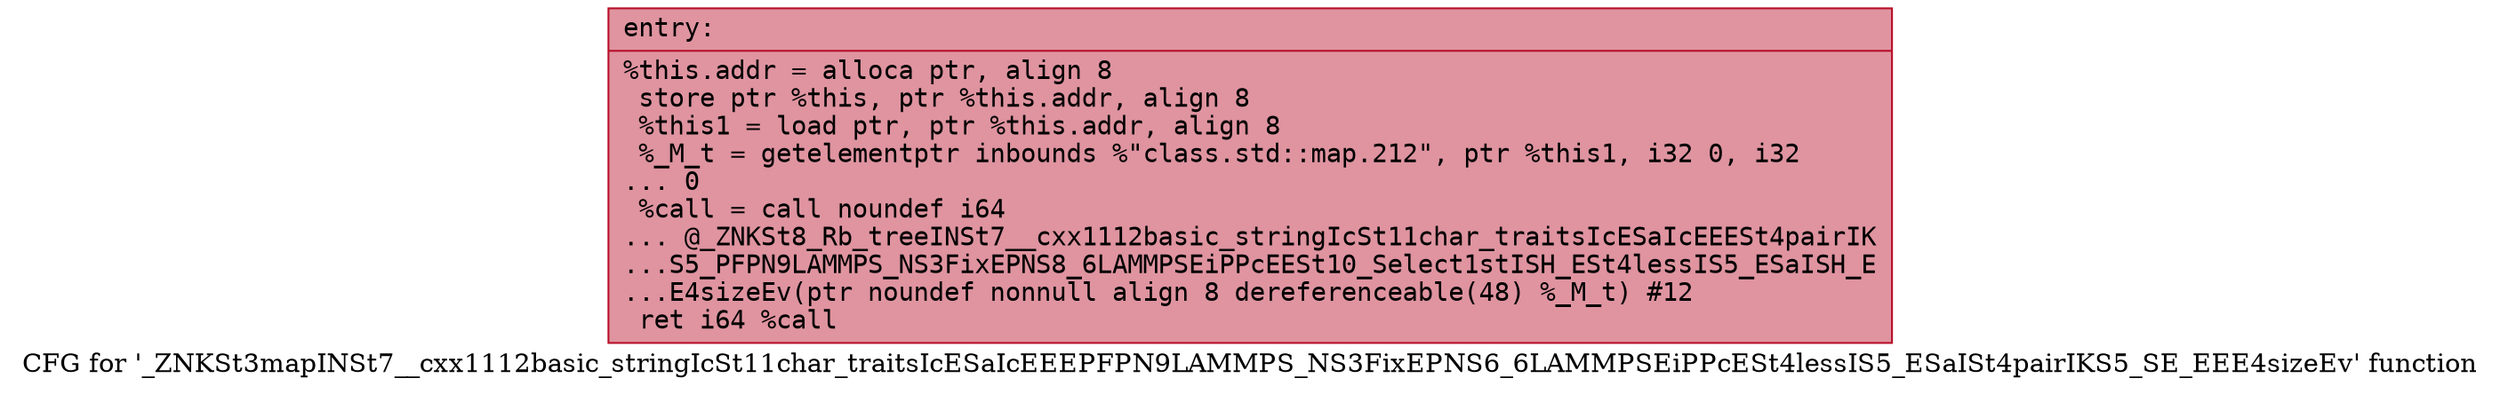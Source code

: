 digraph "CFG for '_ZNKSt3mapINSt7__cxx1112basic_stringIcSt11char_traitsIcESaIcEEEPFPN9LAMMPS_NS3FixEPNS6_6LAMMPSEiPPcESt4lessIS5_ESaISt4pairIKS5_SE_EEE4sizeEv' function" {
	label="CFG for '_ZNKSt3mapINSt7__cxx1112basic_stringIcSt11char_traitsIcESaIcEEEPFPN9LAMMPS_NS3FixEPNS6_6LAMMPSEiPPcESt4lessIS5_ESaISt4pairIKS5_SE_EEE4sizeEv' function";

	Node0x562846c01de0 [shape=record,color="#b70d28ff", style=filled, fillcolor="#b70d2870" fontname="Courier",label="{entry:\l|  %this.addr = alloca ptr, align 8\l  store ptr %this, ptr %this.addr, align 8\l  %this1 = load ptr, ptr %this.addr, align 8\l  %_M_t = getelementptr inbounds %\"class.std::map.212\", ptr %this1, i32 0, i32\l... 0\l  %call = call noundef i64\l... @_ZNKSt8_Rb_treeINSt7__cxx1112basic_stringIcSt11char_traitsIcESaIcEEESt4pairIK\l...S5_PFPN9LAMMPS_NS3FixEPNS8_6LAMMPSEiPPcEESt10_Select1stISH_ESt4lessIS5_ESaISH_E\l...E4sizeEv(ptr noundef nonnull align 8 dereferenceable(48) %_M_t) #12\l  ret i64 %call\l}"];
}
